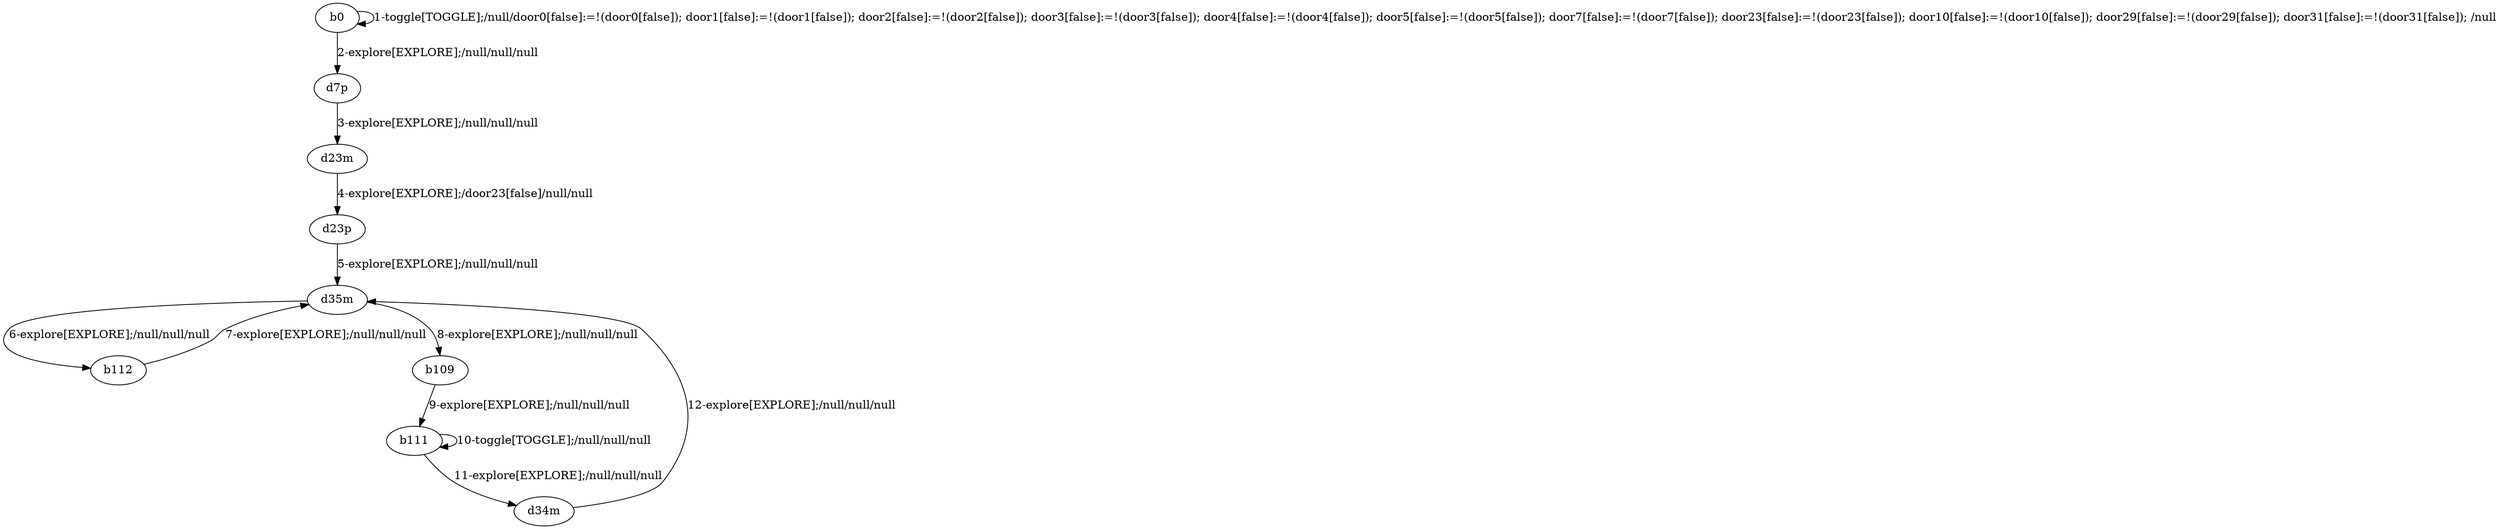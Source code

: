 # Total number of goals covered by this test: 5
# b109 --> b111
# b111 --> b111
# d34m --> d35m
# b111 --> d34m
# d35m --> b109

digraph g {
"b0" -> "b0" [label = "1-toggle[TOGGLE];/null/door0[false]:=!(door0[false]); door1[false]:=!(door1[false]); door2[false]:=!(door2[false]); door3[false]:=!(door3[false]); door4[false]:=!(door4[false]); door5[false]:=!(door5[false]); door7[false]:=!(door7[false]); door23[false]:=!(door23[false]); door10[false]:=!(door10[false]); door29[false]:=!(door29[false]); door31[false]:=!(door31[false]); /null"];
"b0" -> "d7p" [label = "2-explore[EXPLORE];/null/null/null"];
"d7p" -> "d23m" [label = "3-explore[EXPLORE];/null/null/null"];
"d23m" -> "d23p" [label = "4-explore[EXPLORE];/door23[false]/null/null"];
"d23p" -> "d35m" [label = "5-explore[EXPLORE];/null/null/null"];
"d35m" -> "b112" [label = "6-explore[EXPLORE];/null/null/null"];
"b112" -> "d35m" [label = "7-explore[EXPLORE];/null/null/null"];
"d35m" -> "b109" [label = "8-explore[EXPLORE];/null/null/null"];
"b109" -> "b111" [label = "9-explore[EXPLORE];/null/null/null"];
"b111" -> "b111" [label = "10-toggle[TOGGLE];/null/null/null"];
"b111" -> "d34m" [label = "11-explore[EXPLORE];/null/null/null"];
"d34m" -> "d35m" [label = "12-explore[EXPLORE];/null/null/null"];
}